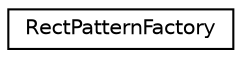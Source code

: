 digraph "Graphical Class Hierarchy"
{
 // LATEX_PDF_SIZE
  edge [fontname="Helvetica",fontsize="10",labelfontname="Helvetica",labelfontsize="10"];
  node [fontname="Helvetica",fontsize="10",shape=record];
  rankdir="LR";
  Node0 [label="RectPatternFactory",height=0.2,width=0.4,color="black", fillcolor="white", style="filled",URL="$classRectPatternFactory.html",tooltip=" "];
}
